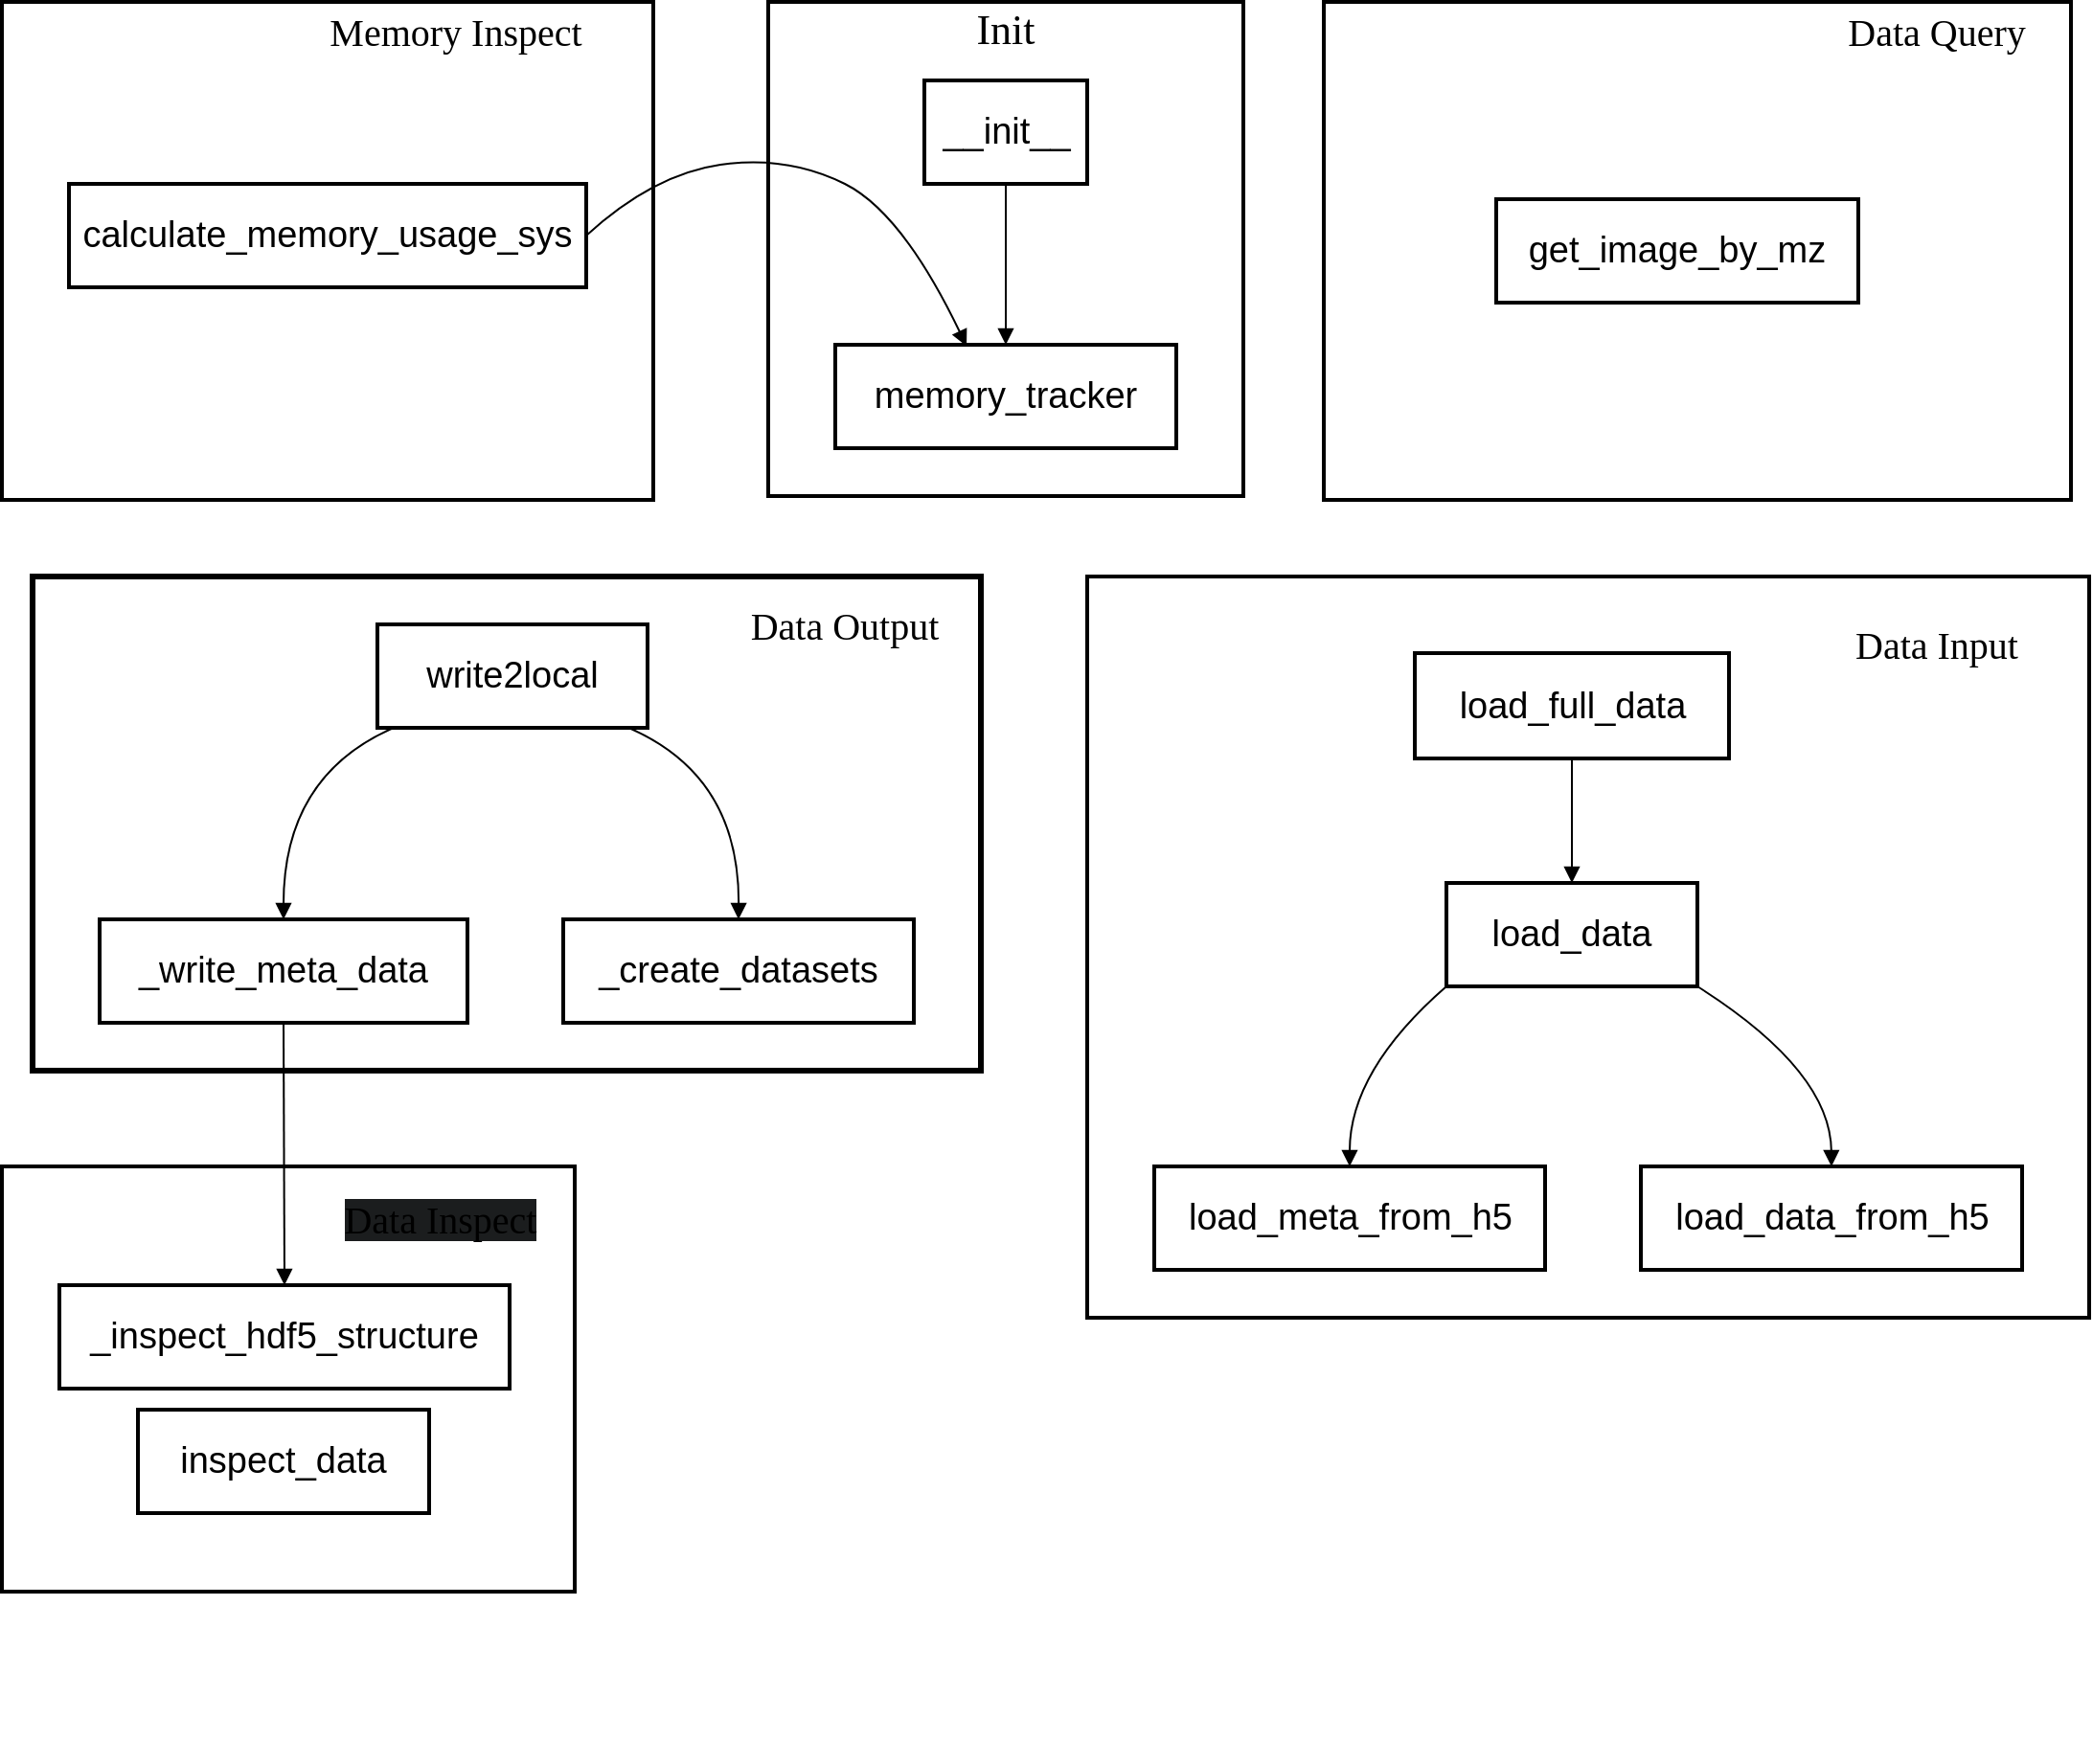 <mxfile version="28.2.5">
  <diagram name="第 1 页" id="8MQCBeQPVOL1qtpHSEvL">
    <mxGraphModel dx="1090" dy="1265" grid="1" gridSize="10" guides="1" tooltips="1" connect="1" arrows="1" fold="1" page="1" pageScale="1" pageWidth="827" pageHeight="1169" math="0" shadow="0">
      <root>
        <mxCell id="0" />
        <mxCell id="1" parent="0" />
        <mxCell id="t924K4VCLqQPIul5DUa8-112" value="" style="whiteSpace=wrap;strokeWidth=2;fontSize=15;" parent="1" vertex="1">
          <mxGeometry x="30" y="10" width="340" height="260" as="geometry" />
        </mxCell>
        <mxCell id="t924K4VCLqQPIul5DUa8-113" value="" style="whiteSpace=wrap;strokeWidth=2;fontSize=15;" parent="1" vertex="1">
          <mxGeometry x="30" y="618" width="299" height="222" as="geometry" />
        </mxCell>
        <mxCell id="t924K4VCLqQPIul5DUa8-114" value="" style="whiteSpace=wrap;strokeWidth=3;fontFamily=Comic Sans MS;fontSize=15;" parent="1" vertex="1">
          <mxGeometry x="46" y="310" width="495" height="258" as="geometry" />
        </mxCell>
        <mxCell id="t924K4VCLqQPIul5DUa8-115" value="" style="whiteSpace=wrap;strokeWidth=2;fontSize=15;" parent="1" vertex="1">
          <mxGeometry x="720" y="10" width="390" height="260" as="geometry" />
        </mxCell>
        <mxCell id="t924K4VCLqQPIul5DUa8-116" value="数据加载" style="whiteSpace=wrap;strokeWidth=2;fontSize=15;" parent="1" vertex="1">
          <mxGeometry x="596.5" y="310" width="523" height="387" as="geometry" />
        </mxCell>
        <mxCell id="t924K4VCLqQPIul5DUa8-117" value="" style="whiteSpace=wrap;strokeWidth=2;fontSize=15;" parent="1" vertex="1">
          <mxGeometry x="430" y="10" width="248" height="258" as="geometry" />
        </mxCell>
        <mxCell id="t924K4VCLqQPIul5DUa8-118" value="__init__" style="whiteSpace=wrap;strokeWidth=2;fontSize=19;" parent="1" vertex="1">
          <mxGeometry x="511.5" y="51" width="85" height="54" as="geometry" />
        </mxCell>
        <mxCell id="t924K4VCLqQPIul5DUa8-119" value="memory_tracker" style="whiteSpace=wrap;strokeWidth=2;fontSize=19;" parent="1" vertex="1">
          <mxGeometry x="465" y="189" width="178" height="54" as="geometry" />
        </mxCell>
        <mxCell id="t924K4VCLqQPIul5DUa8-120" value="load_full_data" style="whiteSpace=wrap;strokeWidth=2;fontSize=19;" parent="1" vertex="1">
          <mxGeometry x="767.5" y="350" width="164" height="55" as="geometry" />
        </mxCell>
        <mxCell id="t924K4VCLqQPIul5DUa8-121" value="load_data" style="whiteSpace=wrap;strokeWidth=2;fontSize=19;" parent="1" vertex="1">
          <mxGeometry x="784" y="470" width="131" height="54" as="geometry" />
        </mxCell>
        <mxCell id="t924K4VCLqQPIul5DUa8-122" value="load_meta_from_h5" style="whiteSpace=wrap;strokeWidth=2;fontSize=19;" parent="1" vertex="1">
          <mxGeometry x="631.5" y="618" width="204" height="54" as="geometry" />
        </mxCell>
        <mxCell id="t924K4VCLqQPIul5DUa8-123" value="load_data_from_h5" style="whiteSpace=wrap;strokeWidth=2;fontSize=19;" parent="1" vertex="1">
          <mxGeometry x="885.5" y="618" width="199" height="54" as="geometry" />
        </mxCell>
        <mxCell id="t924K4VCLqQPIul5DUa8-124" value="get_image_by_mz" style="whiteSpace=wrap;strokeWidth=2;fontSize=19;" parent="1" vertex="1">
          <mxGeometry x="810" y="113" width="189" height="54" as="geometry" />
        </mxCell>
        <mxCell id="t924K4VCLqQPIul5DUa8-125" value="write2local" style="whiteSpace=wrap;strokeWidth=2;fontSize=19;" parent="1" vertex="1">
          <mxGeometry x="226" y="335" width="141" height="54" as="geometry" />
        </mxCell>
        <mxCell id="t924K4VCLqQPIul5DUa8-126" value="_write_meta_data" style="whiteSpace=wrap;strokeWidth=2;fontSize=19;" parent="1" vertex="1">
          <mxGeometry x="81" y="489" width="192" height="54" as="geometry" />
        </mxCell>
        <mxCell id="t924K4VCLqQPIul5DUa8-127" value="_create_datasets" style="whiteSpace=wrap;strokeWidth=2;fontSize=19;" parent="1" vertex="1">
          <mxGeometry x="323" y="489" width="183" height="54" as="geometry" />
        </mxCell>
        <mxCell id="t924K4VCLqQPIul5DUa8-128" value="inspect_data" style="whiteSpace=wrap;strokeWidth=2;fontSize=19;" parent="1" vertex="1">
          <mxGeometry x="101" y="745" width="152" height="54" as="geometry" />
        </mxCell>
        <mxCell id="t924K4VCLqQPIul5DUa8-129" value="_inspect_hdf5_structure" style="whiteSpace=wrap;strokeWidth=2;fontSize=19;" parent="1" vertex="1">
          <mxGeometry x="60" y="680" width="235" height="54" as="geometry" />
        </mxCell>
        <mxCell id="t924K4VCLqQPIul5DUa8-130" value="calculate_memory_usage_sys" style="whiteSpace=wrap;strokeWidth=2;fontSize=19;" parent="1" vertex="1">
          <mxGeometry x="65" y="105" width="270" height="54" as="geometry" />
        </mxCell>
        <mxCell id="t924K4VCLqQPIul5DUa8-131" value="" style="whiteSpace=wrap;strokeWidth=2;fontSize=15;" parent="1" vertex="1">
          <mxGeometry x="236" y="799" as="geometry" />
        </mxCell>
        <mxCell id="t924K4VCLqQPIul5DUa8-132" value="" style="whiteSpace=wrap;strokeWidth=2;fontSize=15;" parent="1" vertex="1">
          <mxGeometry x="267" y="928" as="geometry" />
        </mxCell>
        <mxCell id="t924K4VCLqQPIul5DUa8-133" value="" style="curved=1;startArrow=none;endArrow=block;exitX=0.5;exitY=1;entryX=0.5;entryY=0;rounded=0;exitDx=0;exitDy=0;entryDx=0;entryDy=0;fontSize=15;" parent="1" source="t924K4VCLqQPIul5DUa8-118" target="t924K4VCLqQPIul5DUa8-119" edge="1">
          <mxGeometry relative="1" as="geometry">
            <Array as="points">
              <mxPoint x="554" y="130" />
              <mxPoint x="554" y="170" />
            </Array>
            <mxPoint x="540.0" y="105" as="sourcePoint" />
            <mxPoint x="557.56" y="189" as="targetPoint" />
          </mxGeometry>
        </mxCell>
        <mxCell id="t924K4VCLqQPIul5DUa8-135" value="" style="curved=1;startArrow=none;endArrow=block;entryX=0.5;entryY=0;rounded=0;exitX=0.5;exitY=1;exitDx=0;exitDy=0;fontSize=15;" parent="1" source="t924K4VCLqQPIul5DUa8-120" target="t924K4VCLqQPIul5DUa8-121" edge="1">
          <mxGeometry relative="1" as="geometry">
            <Array as="points" />
            <mxPoint x="850" y="420" as="sourcePoint" />
          </mxGeometry>
        </mxCell>
        <mxCell id="t924K4VCLqQPIul5DUa8-136" value="" style="curved=1;startArrow=none;endArrow=block;exitX=0;exitY=1;entryX=0.5;entryY=0;rounded=0;fontSize=15;" parent="1" source="t924K4VCLqQPIul5DUa8-121" target="t924K4VCLqQPIul5DUa8-122" edge="1">
          <mxGeometry relative="1" as="geometry">
            <Array as="points">
              <mxPoint x="733.5" y="568" />
            </Array>
          </mxGeometry>
        </mxCell>
        <mxCell id="t924K4VCLqQPIul5DUa8-137" value="" style="curved=1;startArrow=none;endArrow=block;exitX=1;exitY=1;entryX=0.5;entryY=0;rounded=0;fontSize=15;" parent="1" source="t924K4VCLqQPIul5DUa8-121" target="t924K4VCLqQPIul5DUa8-123" edge="1">
          <mxGeometry relative="1" as="geometry">
            <Array as="points">
              <mxPoint x="984.5" y="568" />
            </Array>
          </mxGeometry>
        </mxCell>
        <mxCell id="t924K4VCLqQPIul5DUa8-139" value="" style="curved=1;startArrow=none;endArrow=block;exitX=0.06;exitY=1;entryX=0.5;entryY=0;rounded=0;fontSize=15;" parent="1" source="t924K4VCLqQPIul5DUa8-125" target="t924K4VCLqQPIul5DUa8-126" edge="1">
          <mxGeometry relative="1" as="geometry">
            <Array as="points">
              <mxPoint x="177" y="414" />
            </Array>
          </mxGeometry>
        </mxCell>
        <mxCell id="t924K4VCLqQPIul5DUa8-140" value="" style="curved=1;startArrow=none;endArrow=block;exitX=0.93;exitY=1;entryX=0.5;entryY=0;rounded=0;fontSize=15;" parent="1" source="t924K4VCLqQPIul5DUa8-125" target="t924K4VCLqQPIul5DUa8-127" edge="1">
          <mxGeometry relative="1" as="geometry">
            <Array as="points">
              <mxPoint x="415" y="414" />
            </Array>
          </mxGeometry>
        </mxCell>
        <mxCell id="t924K4VCLqQPIul5DUa8-144" value="" style="curved=1;startArrow=none;endArrow=block;exitX=0.5;exitY=1;entryX=0.5;entryY=0;rounded=0;fontSize=15;" parent="1" source="t924K4VCLqQPIul5DUa8-126" target="t924K4VCLqQPIul5DUa8-129" edge="1">
          <mxGeometry relative="1" as="geometry">
            <Array as="points" />
          </mxGeometry>
        </mxCell>
        <mxCell id="t924K4VCLqQPIul5DUa8-145" value="" style="curved=1;startArrow=none;endArrow=block;exitX=1;exitY=0.5;entryX=0.385;entryY=0.013;rounded=0;entryDx=0;entryDy=0;exitDx=0;exitDy=0;entryPerimeter=0;fontSize=15;" parent="1" source="t924K4VCLqQPIul5DUa8-130" target="t924K4VCLqQPIul5DUa8-119" edge="1">
          <mxGeometry relative="1" as="geometry">
            <Array as="points">
              <mxPoint x="370" y="100" />
              <mxPoint x="440" y="90" />
              <mxPoint x="500" y="120" />
            </Array>
            <mxPoint x="488.3" y="189" as="targetPoint" />
          </mxGeometry>
        </mxCell>
        <mxCell id="t924K4VCLqQPIul5DUa8-147" value="&lt;font face=&quot;Comic Sans MS&quot;&gt;Data Input&lt;/font&gt;" style="text;html=1;align=center;verticalAlign=middle;whiteSpace=wrap;rounded=0;fontSize=20;" parent="1" vertex="1">
          <mxGeometry x="970" y="330" width="140" height="30" as="geometry" />
        </mxCell>
        <mxCell id="t924K4VCLqQPIul5DUa8-148" value="&lt;span style=&quot;font-family: &amp;quot;Comic Sans MS&amp;quot;; font-style: normal; font-variant-ligatures: normal; font-variant-caps: normal; font-weight: 400; letter-spacing: normal; orphans: 2; text-align: center; text-indent: 0px; text-transform: none; widows: 2; word-spacing: 0px; -webkit-text-stroke-width: 0px; white-space: normal; text-decoration-thickness: initial; text-decoration-style: initial; text-decoration-color: initial; float: none; display: inline !important;&quot;&gt;Data Output&lt;/span&gt;" style="text;html=1;align=center;verticalAlign=middle;whiteSpace=wrap;rounded=0;fontColor=default;labelBackgroundColor=default;fontSize=20;" parent="1" vertex="1">
          <mxGeometry x="400" y="320" width="140" height="30" as="geometry" />
        </mxCell>
        <mxCell id="t924K4VCLqQPIul5DUa8-149" value="&lt;span style=&quot;font-family: &amp;quot;Comic Sans MS&amp;quot;; font-style: normal; font-variant-ligatures: normal; font-variant-caps: normal; font-weight: 400; letter-spacing: normal; orphans: 2; text-align: center; text-indent: 0px; text-transform: none; widows: 2; word-spacing: 0px; -webkit-text-stroke-width: 0px; white-space: normal; text-decoration-thickness: initial; text-decoration-style: initial; text-decoration-color: initial; float: none; display: inline !important;&quot;&gt;Init&lt;/span&gt;" style="text;html=1;align=center;verticalAlign=middle;whiteSpace=wrap;rounded=0;fontColor=default;labelBackgroundColor=default;fontSize=22;" parent="1" vertex="1">
          <mxGeometry x="484" y="10" width="140" height="30" as="geometry" />
        </mxCell>
        <mxCell id="t924K4VCLqQPIul5DUa8-150" value="&lt;span style=&quot;font-family: &amp;quot;Comic Sans MS&amp;quot;; font-style: normal; font-variant-ligatures: normal; font-variant-caps: normal; font-weight: 400; letter-spacing: normal; orphans: 2; text-align: center; text-indent: 0px; text-transform: none; widows: 2; word-spacing: 0px; -webkit-text-stroke-width: 0px; white-space: normal; text-decoration-thickness: initial; text-decoration-style: initial; text-decoration-color: initial; float: none; display: inline !important;&quot;&gt;Memory Inspect&lt;/span&gt;" style="text;html=1;align=center;verticalAlign=middle;whiteSpace=wrap;rounded=0;fontColor=default;labelBackgroundColor=default;fontSize=20;" parent="1" vertex="1">
          <mxGeometry x="166" y="10" width="202" height="30" as="geometry" />
        </mxCell>
        <mxCell id="t924K4VCLqQPIul5DUa8-151" value="&lt;span style=&quot;font-family: &amp;quot;Comic Sans MS&amp;quot;; font-style: normal; font-variant-ligatures: normal; font-variant-caps: normal; font-weight: 400; letter-spacing: normal; orphans: 2; text-align: center; text-indent: 0px; text-transform: none; widows: 2; word-spacing: 0px; -webkit-text-stroke-width: 0px; white-space: normal; text-decoration-thickness: initial; text-decoration-style: initial; text-decoration-color: initial; float: none; display: inline !important;&quot;&gt;Data Query&lt;/span&gt;" style="text;html=1;align=center;verticalAlign=middle;whiteSpace=wrap;rounded=0;fontColor=default;labelBackgroundColor=default;fontSize=20;" parent="1" vertex="1">
          <mxGeometry x="970" y="10" width="140" height="30" as="geometry" />
        </mxCell>
        <mxCell id="-zze1FlYPTq8eTiR2Vq8-1" value="&lt;span style=&quot;background-color: light-dark(rgb(27, 29, 30), rgb(0, 0, 0));&quot;&gt;&lt;font style=&quot;&quot; face=&quot;Comic Sans MS&quot;&gt;Data Inspect&lt;/font&gt;&lt;/span&gt;" style="text;html=1;align=center;verticalAlign=middle;whiteSpace=wrap;rounded=0;fontColor=default;labelBackgroundColor=default;fontSize=20;" vertex="1" parent="1">
          <mxGeometry x="189" y="630" width="140" height="30" as="geometry" />
        </mxCell>
      </root>
    </mxGraphModel>
  </diagram>
</mxfile>
